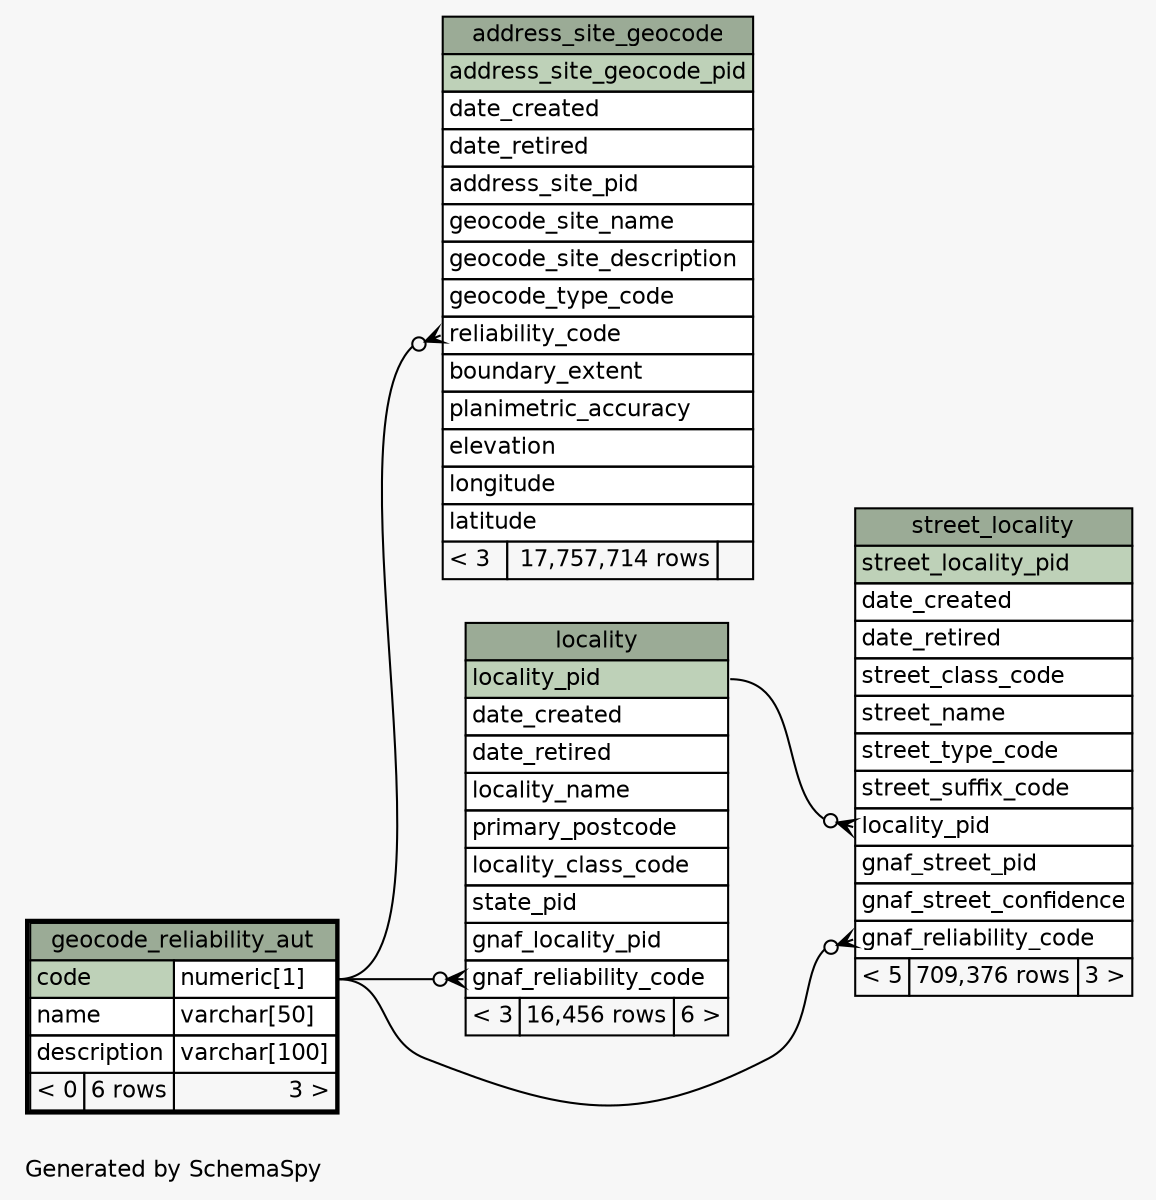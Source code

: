 // dot 2.40.1 on Linux 4.15.0-20-generic
// SchemaSpy rev 590
digraph "oneDegreeRelationshipsDiagram" {
  graph [
    rankdir="RL"
    bgcolor="#f7f7f7"
    label="\nGenerated by SchemaSpy"
    labeljust="l"
    nodesep="0.18"
    ranksep="0.46"
    fontname="Helvetica"
    fontsize="11"
  ];
  node [
    fontname="Helvetica"
    fontsize="11"
    shape="plaintext"
  ];
  edge [
    arrowsize="0.8"
  ];
  "address_site_geocode":"reliability_code":w -> "geocode_reliability_aut":"code.type":e [arrowhead=none dir=back arrowtail=crowodot];
  "locality":"gnaf_reliability_code":w -> "geocode_reliability_aut":"code.type":e [arrowhead=none dir=back arrowtail=crowodot];
  "street_locality":"gnaf_reliability_code":w -> "geocode_reliability_aut":"code.type":e [arrowhead=none dir=back arrowtail=crowodot];
  "street_locality":"locality_pid":w -> "locality":"locality_pid":e [arrowhead=none dir=back arrowtail=crowodot];
  "address_site_geocode" [
    label=<
    <TABLE BORDER="0" CELLBORDER="1" CELLSPACING="0" BGCOLOR="#ffffff">
      <TR><TD COLSPAN="3" BGCOLOR="#9bab96" ALIGN="CENTER">address_site_geocode</TD></TR>
      <TR><TD PORT="address_site_geocode_pid" COLSPAN="3" BGCOLOR="#bed1b8" ALIGN="LEFT">address_site_geocode_pid</TD></TR>
      <TR><TD PORT="date_created" COLSPAN="3" ALIGN="LEFT">date_created</TD></TR>
      <TR><TD PORT="date_retired" COLSPAN="3" ALIGN="LEFT">date_retired</TD></TR>
      <TR><TD PORT="address_site_pid" COLSPAN="3" ALIGN="LEFT">address_site_pid</TD></TR>
      <TR><TD PORT="geocode_site_name" COLSPAN="3" ALIGN="LEFT">geocode_site_name</TD></TR>
      <TR><TD PORT="geocode_site_description" COLSPAN="3" ALIGN="LEFT">geocode_site_description</TD></TR>
      <TR><TD PORT="geocode_type_code" COLSPAN="3" ALIGN="LEFT">geocode_type_code</TD></TR>
      <TR><TD PORT="reliability_code" COLSPAN="3" ALIGN="LEFT">reliability_code</TD></TR>
      <TR><TD PORT="boundary_extent" COLSPAN="3" ALIGN="LEFT">boundary_extent</TD></TR>
      <TR><TD PORT="planimetric_accuracy" COLSPAN="3" ALIGN="LEFT">planimetric_accuracy</TD></TR>
      <TR><TD PORT="elevation" COLSPAN="3" ALIGN="LEFT">elevation</TD></TR>
      <TR><TD PORT="longitude" COLSPAN="3" ALIGN="LEFT">longitude</TD></TR>
      <TR><TD PORT="latitude" COLSPAN="3" ALIGN="LEFT">latitude</TD></TR>
      <TR><TD ALIGN="LEFT" BGCOLOR="#f7f7f7">&lt; 3</TD><TD ALIGN="RIGHT" BGCOLOR="#f7f7f7">17,757,714 rows</TD><TD ALIGN="RIGHT" BGCOLOR="#f7f7f7">  </TD></TR>
    </TABLE>>
    URL="address_site_geocode.html"
    tooltip="address_site_geocode"
  ];
  "geocode_reliability_aut" [
    label=<
    <TABLE BORDER="2" CELLBORDER="1" CELLSPACING="0" BGCOLOR="#ffffff">
      <TR><TD COLSPAN="3" BGCOLOR="#9bab96" ALIGN="CENTER">geocode_reliability_aut</TD></TR>
      <TR><TD PORT="code" COLSPAN="2" BGCOLOR="#bed1b8" ALIGN="LEFT">code</TD><TD PORT="code.type" ALIGN="LEFT">numeric[1]</TD></TR>
      <TR><TD PORT="name" COLSPAN="2" ALIGN="LEFT">name</TD><TD PORT="name.type" ALIGN="LEFT">varchar[50]</TD></TR>
      <TR><TD PORT="description" COLSPAN="2" ALIGN="LEFT">description</TD><TD PORT="description.type" ALIGN="LEFT">varchar[100]</TD></TR>
      <TR><TD ALIGN="LEFT" BGCOLOR="#f7f7f7">&lt; 0</TD><TD ALIGN="RIGHT" BGCOLOR="#f7f7f7">6 rows</TD><TD ALIGN="RIGHT" BGCOLOR="#f7f7f7">3 &gt;</TD></TR>
    </TABLE>>
    URL="geocode_reliability_aut.html"
    tooltip="geocode_reliability_aut"
  ];
  "locality" [
    label=<
    <TABLE BORDER="0" CELLBORDER="1" CELLSPACING="0" BGCOLOR="#ffffff">
      <TR><TD COLSPAN="3" BGCOLOR="#9bab96" ALIGN="CENTER">locality</TD></TR>
      <TR><TD PORT="locality_pid" COLSPAN="3" BGCOLOR="#bed1b8" ALIGN="LEFT">locality_pid</TD></TR>
      <TR><TD PORT="date_created" COLSPAN="3" ALIGN="LEFT">date_created</TD></TR>
      <TR><TD PORT="date_retired" COLSPAN="3" ALIGN="LEFT">date_retired</TD></TR>
      <TR><TD PORT="locality_name" COLSPAN="3" ALIGN="LEFT">locality_name</TD></TR>
      <TR><TD PORT="primary_postcode" COLSPAN="3" ALIGN="LEFT">primary_postcode</TD></TR>
      <TR><TD PORT="locality_class_code" COLSPAN="3" ALIGN="LEFT">locality_class_code</TD></TR>
      <TR><TD PORT="state_pid" COLSPAN="3" ALIGN="LEFT">state_pid</TD></TR>
      <TR><TD PORT="gnaf_locality_pid" COLSPAN="3" ALIGN="LEFT">gnaf_locality_pid</TD></TR>
      <TR><TD PORT="gnaf_reliability_code" COLSPAN="3" ALIGN="LEFT">gnaf_reliability_code</TD></TR>
      <TR><TD ALIGN="LEFT" BGCOLOR="#f7f7f7">&lt; 3</TD><TD ALIGN="RIGHT" BGCOLOR="#f7f7f7">16,456 rows</TD><TD ALIGN="RIGHT" BGCOLOR="#f7f7f7">6 &gt;</TD></TR>
    </TABLE>>
    URL="locality.html"
    tooltip="locality"
  ];
  "street_locality" [
    label=<
    <TABLE BORDER="0" CELLBORDER="1" CELLSPACING="0" BGCOLOR="#ffffff">
      <TR><TD COLSPAN="3" BGCOLOR="#9bab96" ALIGN="CENTER">street_locality</TD></TR>
      <TR><TD PORT="street_locality_pid" COLSPAN="3" BGCOLOR="#bed1b8" ALIGN="LEFT">street_locality_pid</TD></TR>
      <TR><TD PORT="date_created" COLSPAN="3" ALIGN="LEFT">date_created</TD></TR>
      <TR><TD PORT="date_retired" COLSPAN="3" ALIGN="LEFT">date_retired</TD></TR>
      <TR><TD PORT="street_class_code" COLSPAN="3" ALIGN="LEFT">street_class_code</TD></TR>
      <TR><TD PORT="street_name" COLSPAN="3" ALIGN="LEFT">street_name</TD></TR>
      <TR><TD PORT="street_type_code" COLSPAN="3" ALIGN="LEFT">street_type_code</TD></TR>
      <TR><TD PORT="street_suffix_code" COLSPAN="3" ALIGN="LEFT">street_suffix_code</TD></TR>
      <TR><TD PORT="locality_pid" COLSPAN="3" ALIGN="LEFT">locality_pid</TD></TR>
      <TR><TD PORT="gnaf_street_pid" COLSPAN="3" ALIGN="LEFT">gnaf_street_pid</TD></TR>
      <TR><TD PORT="gnaf_street_confidence" COLSPAN="3" ALIGN="LEFT">gnaf_street_confidence</TD></TR>
      <TR><TD PORT="gnaf_reliability_code" COLSPAN="3" ALIGN="LEFT">gnaf_reliability_code</TD></TR>
      <TR><TD ALIGN="LEFT" BGCOLOR="#f7f7f7">&lt; 5</TD><TD ALIGN="RIGHT" BGCOLOR="#f7f7f7">709,376 rows</TD><TD ALIGN="RIGHT" BGCOLOR="#f7f7f7">3 &gt;</TD></TR>
    </TABLE>>
    URL="street_locality.html"
    tooltip="street_locality"
  ];
}
